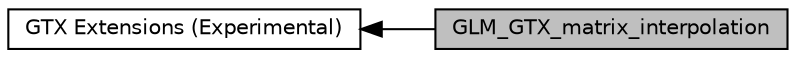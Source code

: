 digraph "GLM_GTX_matrix_interpolation"
{
  edge [fontname="Helvetica",fontsize="10",labelfontname="Helvetica",labelfontsize="10"];
  node [fontname="Helvetica",fontsize="10",shape=record];
  rankdir=LR;
  Node0 [label="GLM_GTX_matrix_interpolation",height=0.2,width=0.4,color="black", fillcolor="grey75", style="filled", fontcolor="black"];
  Node1 [label="GTX Extensions (Experimental)",height=0.2,width=0.4,color="black", fillcolor="white", style="filled",URL="$group__gtx.html",tooltip="Functions and types that the GLSL specification doesn&#39;t define, but useful to have for a C++ program..."];
  Node1->Node0 [shape=plaintext, dir="back", style="solid"];
}
